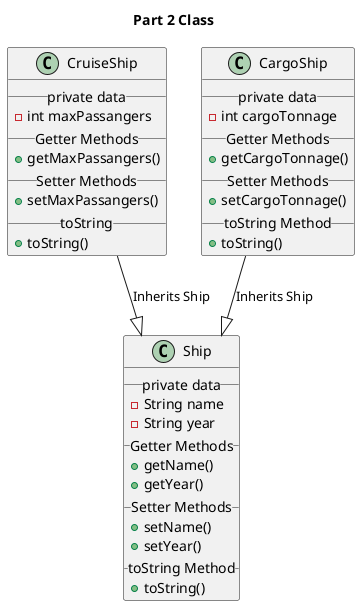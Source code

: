 @startuml
'https://plantuml.com/sequence-diagram

title Part 2 Class

class Ship{
 __ private data __
    -String name
    -String year
 __ Getter Methods __
    +getName()
    +getYear()
 __ Setter Methods __
    +setName()
    +setYear()
 __ toString Method __
    + toString()
    }

class CruiseShip{
 __ private data __
    - int maxPassangers
 __ Getter Methods __
    + getMaxPassangers()
 __ Setter Methods __
    + setMaxPassangers()
 __ toString __
    + toString()
    }

class CargoShip{
 __ private data __
    - int cargoTonnage
 __ Getter Methods __
    + getCargoTonnage()
 __ Setter Methods __
    + setCargoTonnage()
 __toString Method__
    + toString()
    }

CargoShip  --|> Ship:Inherits Ship
CruiseShip --|>Ship: Inherits Ship
@enduml